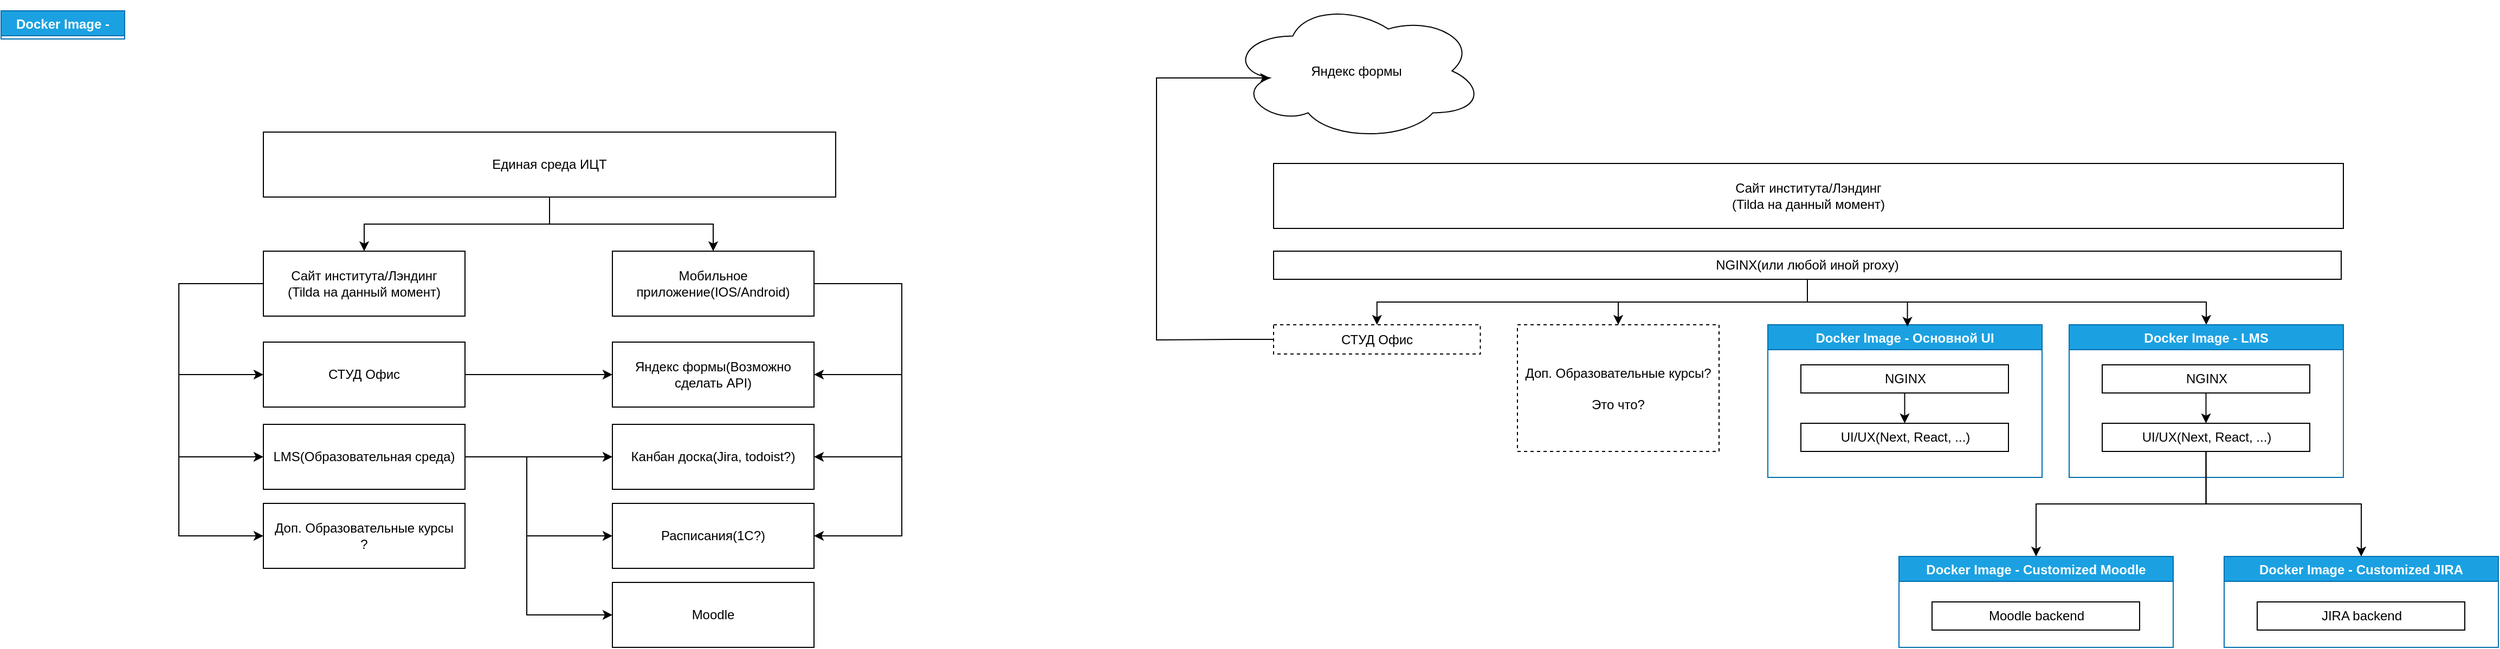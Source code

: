 <mxfile version="20.4.1" type="github">
  <diagram id="C5RBs43oDa-KdzZeNtuy" name="Page-1">
    <mxGraphModel dx="844" dy="450" grid="0" gridSize="10" guides="1" tooltips="1" connect="1" arrows="1" fold="1" page="1" pageScale="1" pageWidth="4681" pageHeight="3300" math="0" shadow="0">
      <root>
        <mxCell id="WIyWlLk6GJQsqaUBKTNV-0" />
        <mxCell id="WIyWlLk6GJQsqaUBKTNV-1" parent="WIyWlLk6GJQsqaUBKTNV-0" />
        <mxCell id="wG_yYaYY8hXV5M6jzsUb-19" style="edgeStyle=orthogonalEdgeStyle;rounded=0;orthogonalLoop=1;jettySize=auto;html=1;exitX=0;exitY=0.5;exitDx=0;exitDy=0;entryX=0;entryY=0.5;entryDx=0;entryDy=0;" edge="1" parent="WIyWlLk6GJQsqaUBKTNV-1" source="wG_yYaYY8hXV5M6jzsUb-1" target="wG_yYaYY8hXV5M6jzsUb-4">
          <mxGeometry relative="1" as="geometry">
            <Array as="points">
              <mxPoint x="223" y="322" />
              <mxPoint x="223" y="406" />
            </Array>
          </mxGeometry>
        </mxCell>
        <mxCell id="wG_yYaYY8hXV5M6jzsUb-20" style="edgeStyle=orthogonalEdgeStyle;rounded=0;orthogonalLoop=1;jettySize=auto;html=1;exitX=0;exitY=0.5;exitDx=0;exitDy=0;entryX=0;entryY=0.5;entryDx=0;entryDy=0;" edge="1" parent="WIyWlLk6GJQsqaUBKTNV-1" source="wG_yYaYY8hXV5M6jzsUb-1" target="wG_yYaYY8hXV5M6jzsUb-2">
          <mxGeometry relative="1" as="geometry">
            <Array as="points">
              <mxPoint x="223" y="322" />
              <mxPoint x="223" y="482" />
            </Array>
          </mxGeometry>
        </mxCell>
        <mxCell id="wG_yYaYY8hXV5M6jzsUb-21" style="edgeStyle=orthogonalEdgeStyle;rounded=0;orthogonalLoop=1;jettySize=auto;html=1;exitX=0;exitY=0.5;exitDx=0;exitDy=0;entryX=0;entryY=0.5;entryDx=0;entryDy=0;" edge="1" parent="WIyWlLk6GJQsqaUBKTNV-1" source="wG_yYaYY8hXV5M6jzsUb-1" target="wG_yYaYY8hXV5M6jzsUb-6">
          <mxGeometry relative="1" as="geometry">
            <Array as="points">
              <mxPoint x="223" y="322" />
              <mxPoint x="223" y="555" />
            </Array>
          </mxGeometry>
        </mxCell>
        <mxCell id="wG_yYaYY8hXV5M6jzsUb-1" value="Сайт института/Лэндинг&lt;br&gt;(Tilda на данный момент)" style="rounded=0;whiteSpace=wrap;html=1;" vertex="1" parent="WIyWlLk6GJQsqaUBKTNV-1">
          <mxGeometry x="301" y="292" width="186" height="60" as="geometry" />
        </mxCell>
        <mxCell id="wG_yYaYY8hXV5M6jzsUb-26" style="edgeStyle=orthogonalEdgeStyle;rounded=0;orthogonalLoop=1;jettySize=auto;html=1;exitX=1;exitY=0.5;exitDx=0;exitDy=0;entryX=0;entryY=0.5;entryDx=0;entryDy=0;" edge="1" parent="WIyWlLk6GJQsqaUBKTNV-1" source="wG_yYaYY8hXV5M6jzsUb-2" target="wG_yYaYY8hXV5M6jzsUb-3">
          <mxGeometry relative="1" as="geometry" />
        </mxCell>
        <mxCell id="wG_yYaYY8hXV5M6jzsUb-29" style="edgeStyle=orthogonalEdgeStyle;rounded=0;orthogonalLoop=1;jettySize=auto;html=1;exitX=1;exitY=0.5;exitDx=0;exitDy=0;entryX=0;entryY=0.5;entryDx=0;entryDy=0;" edge="1" parent="WIyWlLk6GJQsqaUBKTNV-1" source="wG_yYaYY8hXV5M6jzsUb-2" target="wG_yYaYY8hXV5M6jzsUb-27">
          <mxGeometry relative="1" as="geometry">
            <Array as="points">
              <mxPoint x="544" y="482" />
              <mxPoint x="544" y="628" />
            </Array>
          </mxGeometry>
        </mxCell>
        <mxCell id="wG_yYaYY8hXV5M6jzsUb-30" style="edgeStyle=orthogonalEdgeStyle;rounded=0;orthogonalLoop=1;jettySize=auto;html=1;exitX=1;exitY=0.5;exitDx=0;exitDy=0;entryX=0;entryY=0.5;entryDx=0;entryDy=0;" edge="1" parent="WIyWlLk6GJQsqaUBKTNV-1" source="wG_yYaYY8hXV5M6jzsUb-2" target="wG_yYaYY8hXV5M6jzsUb-8">
          <mxGeometry relative="1" as="geometry">
            <Array as="points">
              <mxPoint x="544" y="482" />
              <mxPoint x="544" y="555" />
            </Array>
          </mxGeometry>
        </mxCell>
        <mxCell id="wG_yYaYY8hXV5M6jzsUb-2" value="LMS(Образовательная среда)" style="rounded=0;whiteSpace=wrap;html=1;" vertex="1" parent="WIyWlLk6GJQsqaUBKTNV-1">
          <mxGeometry x="301" y="452" width="186" height="60" as="geometry" />
        </mxCell>
        <mxCell id="wG_yYaYY8hXV5M6jzsUb-3" value="&lt;div&gt;Канбан доска(Jira, todoist?)&lt;/div&gt;" style="rounded=0;whiteSpace=wrap;html=1;" vertex="1" parent="WIyWlLk6GJQsqaUBKTNV-1">
          <mxGeometry x="623" y="452" width="186" height="60" as="geometry" />
        </mxCell>
        <mxCell id="wG_yYaYY8hXV5M6jzsUb-22" style="edgeStyle=orthogonalEdgeStyle;rounded=0;orthogonalLoop=1;jettySize=auto;html=1;exitX=1;exitY=0.5;exitDx=0;exitDy=0;" edge="1" parent="WIyWlLk6GJQsqaUBKTNV-1" source="wG_yYaYY8hXV5M6jzsUb-4" target="wG_yYaYY8hXV5M6jzsUb-18">
          <mxGeometry relative="1" as="geometry" />
        </mxCell>
        <mxCell id="wG_yYaYY8hXV5M6jzsUb-4" value="СТУД Офис&lt;br&gt;" style="rounded=0;whiteSpace=wrap;html=1;" vertex="1" parent="WIyWlLk6GJQsqaUBKTNV-1">
          <mxGeometry x="301" y="376" width="186" height="60" as="geometry" />
        </mxCell>
        <mxCell id="wG_yYaYY8hXV5M6jzsUb-15" style="edgeStyle=orthogonalEdgeStyle;rounded=0;orthogonalLoop=1;jettySize=auto;html=1;exitX=0.5;exitY=1;exitDx=0;exitDy=0;entryX=0.5;entryY=0;entryDx=0;entryDy=0;" edge="1" parent="WIyWlLk6GJQsqaUBKTNV-1" source="wG_yYaYY8hXV5M6jzsUb-5" target="wG_yYaYY8hXV5M6jzsUb-1">
          <mxGeometry relative="1" as="geometry" />
        </mxCell>
        <mxCell id="wG_yYaYY8hXV5M6jzsUb-16" style="edgeStyle=orthogonalEdgeStyle;rounded=0;orthogonalLoop=1;jettySize=auto;html=1;exitX=0.5;exitY=1;exitDx=0;exitDy=0;entryX=0.5;entryY=0;entryDx=0;entryDy=0;" edge="1" parent="WIyWlLk6GJQsqaUBKTNV-1" source="wG_yYaYY8hXV5M6jzsUb-5" target="wG_yYaYY8hXV5M6jzsUb-7">
          <mxGeometry relative="1" as="geometry" />
        </mxCell>
        <mxCell id="wG_yYaYY8hXV5M6jzsUb-5" value="Единая среда ИЦТ" style="rounded=0;whiteSpace=wrap;html=1;" vertex="1" parent="WIyWlLk6GJQsqaUBKTNV-1">
          <mxGeometry x="301" y="182" width="528" height="60" as="geometry" />
        </mxCell>
        <mxCell id="wG_yYaYY8hXV5M6jzsUb-6" value="&lt;div&gt;Доп. Образовательные курсы&lt;/div&gt;&lt;div&gt;?&lt;br&gt;&lt;/div&gt;" style="rounded=0;whiteSpace=wrap;html=1;" vertex="1" parent="WIyWlLk6GJQsqaUBKTNV-1">
          <mxGeometry x="301" y="525" width="186" height="60" as="geometry" />
        </mxCell>
        <mxCell id="wG_yYaYY8hXV5M6jzsUb-23" style="edgeStyle=orthogonalEdgeStyle;rounded=0;orthogonalLoop=1;jettySize=auto;html=1;exitX=1;exitY=0.5;exitDx=0;exitDy=0;entryX=1;entryY=0.5;entryDx=0;entryDy=0;" edge="1" parent="WIyWlLk6GJQsqaUBKTNV-1" source="wG_yYaYY8hXV5M6jzsUb-7" target="wG_yYaYY8hXV5M6jzsUb-18">
          <mxGeometry relative="1" as="geometry">
            <Array as="points">
              <mxPoint x="890" y="322" />
              <mxPoint x="890" y="406" />
            </Array>
          </mxGeometry>
        </mxCell>
        <mxCell id="wG_yYaYY8hXV5M6jzsUb-24" style="edgeStyle=orthogonalEdgeStyle;rounded=0;orthogonalLoop=1;jettySize=auto;html=1;exitX=1;exitY=0.5;exitDx=0;exitDy=0;entryX=1;entryY=0.5;entryDx=0;entryDy=0;" edge="1" parent="WIyWlLk6GJQsqaUBKTNV-1" source="wG_yYaYY8hXV5M6jzsUb-7" target="wG_yYaYY8hXV5M6jzsUb-3">
          <mxGeometry relative="1" as="geometry">
            <Array as="points">
              <mxPoint x="890" y="322" />
              <mxPoint x="890" y="482" />
            </Array>
          </mxGeometry>
        </mxCell>
        <mxCell id="wG_yYaYY8hXV5M6jzsUb-25" style="edgeStyle=orthogonalEdgeStyle;rounded=0;orthogonalLoop=1;jettySize=auto;html=1;exitX=1;exitY=0.5;exitDx=0;exitDy=0;entryX=1;entryY=0.5;entryDx=0;entryDy=0;" edge="1" parent="WIyWlLk6GJQsqaUBKTNV-1" source="wG_yYaYY8hXV5M6jzsUb-7" target="wG_yYaYY8hXV5M6jzsUb-8">
          <mxGeometry relative="1" as="geometry">
            <Array as="points">
              <mxPoint x="890" y="322" />
              <mxPoint x="890" y="555" />
            </Array>
          </mxGeometry>
        </mxCell>
        <mxCell id="wG_yYaYY8hXV5M6jzsUb-7" value="Мобильное приложение(IOS/Android)" style="rounded=0;whiteSpace=wrap;html=1;" vertex="1" parent="WIyWlLk6GJQsqaUBKTNV-1">
          <mxGeometry x="623" y="292" width="186" height="60" as="geometry" />
        </mxCell>
        <mxCell id="wG_yYaYY8hXV5M6jzsUb-8" value="Расписания(1С?)" style="rounded=0;whiteSpace=wrap;html=1;" vertex="1" parent="WIyWlLk6GJQsqaUBKTNV-1">
          <mxGeometry x="623" y="525" width="186" height="60" as="geometry" />
        </mxCell>
        <mxCell id="wG_yYaYY8hXV5M6jzsUb-18" value="Яндекс формы(Возможно сделать API) " style="rounded=0;whiteSpace=wrap;html=1;" vertex="1" parent="WIyWlLk6GJQsqaUBKTNV-1">
          <mxGeometry x="623" y="376" width="186" height="60" as="geometry" />
        </mxCell>
        <mxCell id="wG_yYaYY8hXV5M6jzsUb-27" value="Moodle" style="rounded=0;whiteSpace=wrap;html=1;" vertex="1" parent="WIyWlLk6GJQsqaUBKTNV-1">
          <mxGeometry x="623" y="598" width="186" height="60" as="geometry" />
        </mxCell>
        <mxCell id="wG_yYaYY8hXV5M6jzsUb-32" value="Docker Image - " style="swimlane;fillColor=#1ba1e2;fontColor=#ffffff;strokeColor=#006EAF;" vertex="1" collapsed="1" parent="WIyWlLk6GJQsqaUBKTNV-1">
          <mxGeometry x="59" y="70" width="114" height="26" as="geometry">
            <mxRectangle x="1159" y="362" width="200" height="200" as="alternateBounds" />
          </mxGeometry>
        </mxCell>
        <mxCell id="wG_yYaYY8hXV5M6jzsUb-34" value="Сайт института/Лэндинг&lt;br&gt;(Tilda на данный момент)" style="rounded=0;whiteSpace=wrap;html=1;" vertex="1" parent="WIyWlLk6GJQsqaUBKTNV-1">
          <mxGeometry x="1233" y="211" width="987" height="60" as="geometry" />
        </mxCell>
        <mxCell id="wG_yYaYY8hXV5M6jzsUb-36" value="Docker Image - Основной UI" style="swimlane;fillColor=#1ba1e2;fontColor=#ffffff;strokeColor=#006EAF;" vertex="1" parent="WIyWlLk6GJQsqaUBKTNV-1">
          <mxGeometry x="1689" y="360" width="253" height="141" as="geometry">
            <mxRectangle x="1233" y="365" width="426" height="53" as="alternateBounds" />
          </mxGeometry>
        </mxCell>
        <mxCell id="wG_yYaYY8hXV5M6jzsUb-44" style="edgeStyle=orthogonalEdgeStyle;rounded=0;orthogonalLoop=1;jettySize=auto;html=1;exitX=0.5;exitY=1;exitDx=0;exitDy=0;entryX=0.5;entryY=0;entryDx=0;entryDy=0;" edge="1" parent="wG_yYaYY8hXV5M6jzsUb-36" source="wG_yYaYY8hXV5M6jzsUb-35" target="wG_yYaYY8hXV5M6jzsUb-38">
          <mxGeometry relative="1" as="geometry" />
        </mxCell>
        <mxCell id="wG_yYaYY8hXV5M6jzsUb-35" value="NGINX" style="rounded=0;whiteSpace=wrap;html=1;" vertex="1" parent="wG_yYaYY8hXV5M6jzsUb-36">
          <mxGeometry x="30.5" y="37" width="191.5" height="26" as="geometry" />
        </mxCell>
        <mxCell id="wG_yYaYY8hXV5M6jzsUb-38" value="UI/UX(Next, React, ...)" style="rounded=0;whiteSpace=wrap;html=1;" vertex="1" parent="wG_yYaYY8hXV5M6jzsUb-36">
          <mxGeometry x="30.5" y="91" width="191.5" height="26" as="geometry" />
        </mxCell>
        <mxCell id="wG_yYaYY8hXV5M6jzsUb-41" value="Яндекс формы" style="ellipse;shape=cloud;whiteSpace=wrap;html=1;" vertex="1" parent="WIyWlLk6GJQsqaUBKTNV-1">
          <mxGeometry x="1192" y="61" width="235" height="129" as="geometry" />
        </mxCell>
        <mxCell id="wG_yYaYY8hXV5M6jzsUb-42" style="edgeStyle=orthogonalEdgeStyle;rounded=0;orthogonalLoop=1;jettySize=auto;html=1;entryX=0.16;entryY=0.55;entryDx=0;entryDy=0;entryPerimeter=0;exitX=0;exitY=0.5;exitDx=0;exitDy=0;" edge="1" parent="WIyWlLk6GJQsqaUBKTNV-1" source="wG_yYaYY8hXV5M6jzsUb-40" target="wG_yYaYY8hXV5M6jzsUb-41">
          <mxGeometry relative="1" as="geometry">
            <mxPoint x="1199" y="506" as="sourcePoint" />
            <Array as="points">
              <mxPoint x="1197" y="374" />
              <mxPoint x="1125" y="374" />
              <mxPoint x="1125" y="132" />
            </Array>
          </mxGeometry>
        </mxCell>
        <mxCell id="wG_yYaYY8hXV5M6jzsUb-47" style="edgeStyle=orthogonalEdgeStyle;rounded=0;orthogonalLoop=1;jettySize=auto;html=1;exitX=0.5;exitY=1;exitDx=0;exitDy=0;entryX=0.5;entryY=0;entryDx=0;entryDy=0;" edge="1" parent="WIyWlLk6GJQsqaUBKTNV-1" source="wG_yYaYY8hXV5M6jzsUb-45" target="wG_yYaYY8hXV5M6jzsUb-40">
          <mxGeometry relative="1" as="geometry" />
        </mxCell>
        <mxCell id="wG_yYaYY8hXV5M6jzsUb-48" style="edgeStyle=orthogonalEdgeStyle;rounded=0;orthogonalLoop=1;jettySize=auto;html=1;exitX=0.5;exitY=1;exitDx=0;exitDy=0;entryX=0.509;entryY=0.012;entryDx=0;entryDy=0;entryPerimeter=0;" edge="1" parent="WIyWlLk6GJQsqaUBKTNV-1" source="wG_yYaYY8hXV5M6jzsUb-45" target="wG_yYaYY8hXV5M6jzsUb-36">
          <mxGeometry relative="1" as="geometry" />
        </mxCell>
        <mxCell id="wG_yYaYY8hXV5M6jzsUb-50" style="edgeStyle=orthogonalEdgeStyle;rounded=0;orthogonalLoop=1;jettySize=auto;html=1;exitX=0.5;exitY=1;exitDx=0;exitDy=0;entryX=0.5;entryY=0;entryDx=0;entryDy=0;" edge="1" parent="WIyWlLk6GJQsqaUBKTNV-1" source="wG_yYaYY8hXV5M6jzsUb-45" target="wG_yYaYY8hXV5M6jzsUb-49">
          <mxGeometry relative="1" as="geometry" />
        </mxCell>
        <mxCell id="wG_yYaYY8hXV5M6jzsUb-55" style="edgeStyle=orthogonalEdgeStyle;rounded=0;orthogonalLoop=1;jettySize=auto;html=1;exitX=0.5;exitY=1;exitDx=0;exitDy=0;entryX=0.5;entryY=0;entryDx=0;entryDy=0;" edge="1" parent="WIyWlLk6GJQsqaUBKTNV-1" source="wG_yYaYY8hXV5M6jzsUb-45" target="wG_yYaYY8hXV5M6jzsUb-51">
          <mxGeometry relative="1" as="geometry" />
        </mxCell>
        <mxCell id="wG_yYaYY8hXV5M6jzsUb-45" value="NGINX(или любой иной proxy)" style="rounded=0;whiteSpace=wrap;html=1;" vertex="1" parent="WIyWlLk6GJQsqaUBKTNV-1">
          <mxGeometry x="1233" y="292" width="985" height="26" as="geometry" />
        </mxCell>
        <mxCell id="wG_yYaYY8hXV5M6jzsUb-40" value="СТУД Офис&lt;br&gt;" style="rounded=0;whiteSpace=wrap;html=1;dashed=1;" vertex="1" parent="WIyWlLk6GJQsqaUBKTNV-1">
          <mxGeometry x="1233" y="360" width="190.75" height="27" as="geometry" />
        </mxCell>
        <mxCell id="wG_yYaYY8hXV5M6jzsUb-49" value="&lt;div&gt;Доп. Образовательные курсы?&lt;br&gt;&lt;/div&gt;&lt;div&gt;&lt;br&gt;&lt;/div&gt;&lt;div&gt;Это что?&lt;br&gt;&lt;/div&gt;" style="rounded=0;whiteSpace=wrap;html=1;dashed=1;" vertex="1" parent="WIyWlLk6GJQsqaUBKTNV-1">
          <mxGeometry x="1458" y="360" width="186" height="117" as="geometry" />
        </mxCell>
        <mxCell id="wG_yYaYY8hXV5M6jzsUb-51" value="Docker Image - LMS" style="swimlane;fillColor=#1ba1e2;fontColor=#ffffff;strokeColor=#006EAF;" vertex="1" parent="WIyWlLk6GJQsqaUBKTNV-1">
          <mxGeometry x="1967" y="360" width="253" height="141" as="geometry">
            <mxRectangle x="1233" y="365" width="426" height="53" as="alternateBounds" />
          </mxGeometry>
        </mxCell>
        <mxCell id="wG_yYaYY8hXV5M6jzsUb-52" style="edgeStyle=orthogonalEdgeStyle;rounded=0;orthogonalLoop=1;jettySize=auto;html=1;exitX=0.5;exitY=1;exitDx=0;exitDy=0;entryX=0.5;entryY=0;entryDx=0;entryDy=0;" edge="1" parent="wG_yYaYY8hXV5M6jzsUb-51" source="wG_yYaYY8hXV5M6jzsUb-53" target="wG_yYaYY8hXV5M6jzsUb-54">
          <mxGeometry relative="1" as="geometry" />
        </mxCell>
        <mxCell id="wG_yYaYY8hXV5M6jzsUb-53" value="NGINX" style="rounded=0;whiteSpace=wrap;html=1;" vertex="1" parent="wG_yYaYY8hXV5M6jzsUb-51">
          <mxGeometry x="30.5" y="37" width="191.5" height="26" as="geometry" />
        </mxCell>
        <mxCell id="wG_yYaYY8hXV5M6jzsUb-54" value="UI/UX(Next, React, ...)" style="rounded=0;whiteSpace=wrap;html=1;" vertex="1" parent="wG_yYaYY8hXV5M6jzsUb-51">
          <mxGeometry x="30.5" y="91" width="191.5" height="26" as="geometry" />
        </mxCell>
        <mxCell id="wG_yYaYY8hXV5M6jzsUb-56" value="Docker Image - Customized Moodle" style="swimlane;fillColor=#1ba1e2;fontColor=#ffffff;strokeColor=#006EAF;" vertex="1" parent="WIyWlLk6GJQsqaUBKTNV-1">
          <mxGeometry x="1810" y="574" width="253" height="84" as="geometry">
            <mxRectangle x="1233" y="365" width="426" height="53" as="alternateBounds" />
          </mxGeometry>
        </mxCell>
        <mxCell id="wG_yYaYY8hXV5M6jzsUb-59" value="Moodle backend" style="rounded=0;whiteSpace=wrap;html=1;" vertex="1" parent="wG_yYaYY8hXV5M6jzsUb-56">
          <mxGeometry x="30.5" y="42" width="191.5" height="26" as="geometry" />
        </mxCell>
        <mxCell id="wG_yYaYY8hXV5M6jzsUb-61" value="Docker Image - Customized JIRA" style="swimlane;fillColor=#1ba1e2;fontColor=#ffffff;strokeColor=#006EAF;" vertex="1" parent="WIyWlLk6GJQsqaUBKTNV-1">
          <mxGeometry x="2110" y="574" width="253" height="84" as="geometry">
            <mxRectangle x="1233" y="365" width="426" height="53" as="alternateBounds" />
          </mxGeometry>
        </mxCell>
        <mxCell id="wG_yYaYY8hXV5M6jzsUb-62" value="JIRA backend" style="rounded=0;whiteSpace=wrap;html=1;" vertex="1" parent="wG_yYaYY8hXV5M6jzsUb-61">
          <mxGeometry x="30.5" y="42" width="191.5" height="26" as="geometry" />
        </mxCell>
        <mxCell id="wG_yYaYY8hXV5M6jzsUb-70" style="edgeStyle=orthogonalEdgeStyle;rounded=0;orthogonalLoop=1;jettySize=auto;html=1;exitX=0.5;exitY=1;exitDx=0;exitDy=0;entryX=0.5;entryY=0;entryDx=0;entryDy=0;fontSize=20;" edge="1" parent="WIyWlLk6GJQsqaUBKTNV-1" source="wG_yYaYY8hXV5M6jzsUb-54" target="wG_yYaYY8hXV5M6jzsUb-56">
          <mxGeometry relative="1" as="geometry" />
        </mxCell>
        <mxCell id="wG_yYaYY8hXV5M6jzsUb-71" style="edgeStyle=orthogonalEdgeStyle;rounded=0;orthogonalLoop=1;jettySize=auto;html=1;exitX=0.5;exitY=1;exitDx=0;exitDy=0;entryX=0.5;entryY=0;entryDx=0;entryDy=0;fontSize=20;" edge="1" parent="WIyWlLk6GJQsqaUBKTNV-1" source="wG_yYaYY8hXV5M6jzsUb-54" target="wG_yYaYY8hXV5M6jzsUb-61">
          <mxGeometry relative="1" as="geometry" />
        </mxCell>
      </root>
    </mxGraphModel>
  </diagram>
</mxfile>
